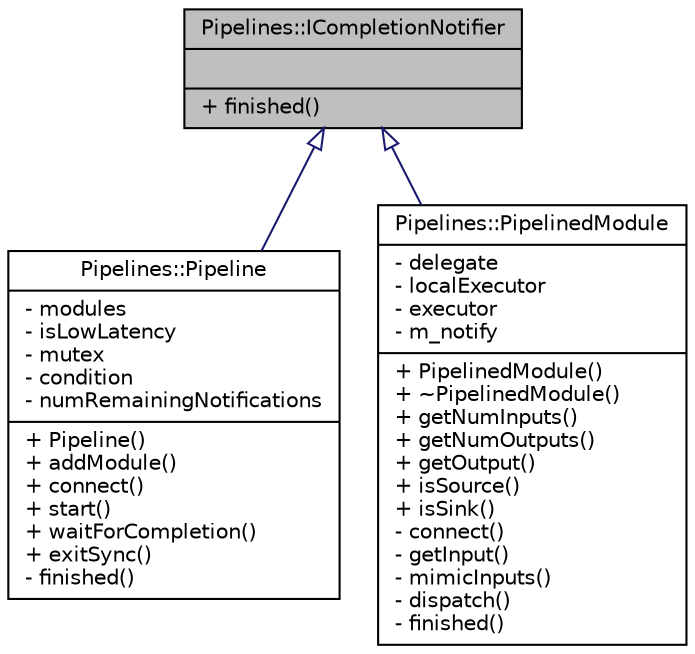 digraph "Pipelines::ICompletionNotifier"
{
 // INTERACTIVE_SVG=YES
  edge [fontname="Helvetica",fontsize="10",labelfontname="Helvetica",labelfontsize="10"];
  node [fontname="Helvetica",fontsize="10",shape=record];
  Node1 [label="{Pipelines::ICompletionNotifier\n||+ finished()\l}",height=0.2,width=0.4,color="black", fillcolor="grey75", style="filled", fontcolor="black"];
  Node1 -> Node2 [dir="back",color="midnightblue",fontsize="10",style="solid",arrowtail="onormal",fontname="Helvetica"];
  Node2 [label="{Pipelines::Pipeline\n|- modules\l- isLowLatency\l- mutex\l- condition\l- numRemainingNotifications\l|+ Pipeline()\l+ addModule()\l+ connect()\l+ start()\l+ waitForCompletion()\l+ exitSync()\l- finished()\l}",height=0.2,width=0.4,color="black", fillcolor="white", style="filled",URL="$class_pipelines_1_1_pipeline.html"];
  Node1 -> Node3 [dir="back",color="midnightblue",fontsize="10",style="solid",arrowtail="onormal",fontname="Helvetica"];
  Node3 [label="{Pipelines::PipelinedModule\n|- delegate\l- localExecutor\l- executor\l- m_notify\l|+ PipelinedModule()\l+ ~PipelinedModule()\l+ getNumInputs()\l+ getNumOutputs()\l+ getOutput()\l+ isSource()\l+ isSink()\l- connect()\l- getInput()\l- mimicInputs()\l- dispatch()\l- finished()\l}",height=0.2,width=0.4,color="black", fillcolor="white", style="filled",URL="$class_pipelines_1_1_pipelined_module.html"];
}
